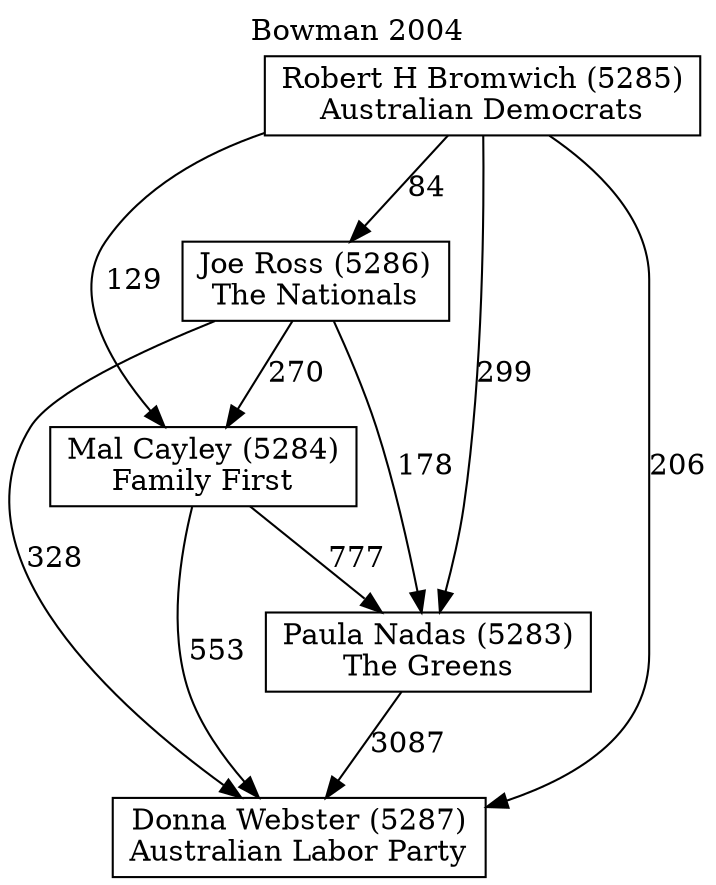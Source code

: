// House preference flow
digraph "Donna Webster (5287)_Bowman_2004" {
	graph [label="Bowman 2004" labelloc=t mclimit=10]
	node [shape=box]
	"Donna Webster (5287)" [label="Donna Webster (5287)
Australian Labor Party"]
	"Paula Nadas (5283)" [label="Paula Nadas (5283)
The Greens"]
	"Mal Cayley (5284)" [label="Mal Cayley (5284)
Family First"]
	"Joe Ross (5286)" [label="Joe Ross (5286)
The Nationals"]
	"Robert H Bromwich (5285)" [label="Robert H Bromwich (5285)
Australian Democrats"]
	"Paula Nadas (5283)" -> "Donna Webster (5287)" [label=3087]
	"Mal Cayley (5284)" -> "Paula Nadas (5283)" [label=777]
	"Joe Ross (5286)" -> "Mal Cayley (5284)" [label=270]
	"Robert H Bromwich (5285)" -> "Joe Ross (5286)" [label=84]
	"Mal Cayley (5284)" -> "Donna Webster (5287)" [label=553]
	"Joe Ross (5286)" -> "Donna Webster (5287)" [label=328]
	"Robert H Bromwich (5285)" -> "Donna Webster (5287)" [label=206]
	"Robert H Bromwich (5285)" -> "Mal Cayley (5284)" [label=129]
	"Joe Ross (5286)" -> "Paula Nadas (5283)" [label=178]
	"Robert H Bromwich (5285)" -> "Paula Nadas (5283)" [label=299]
}
